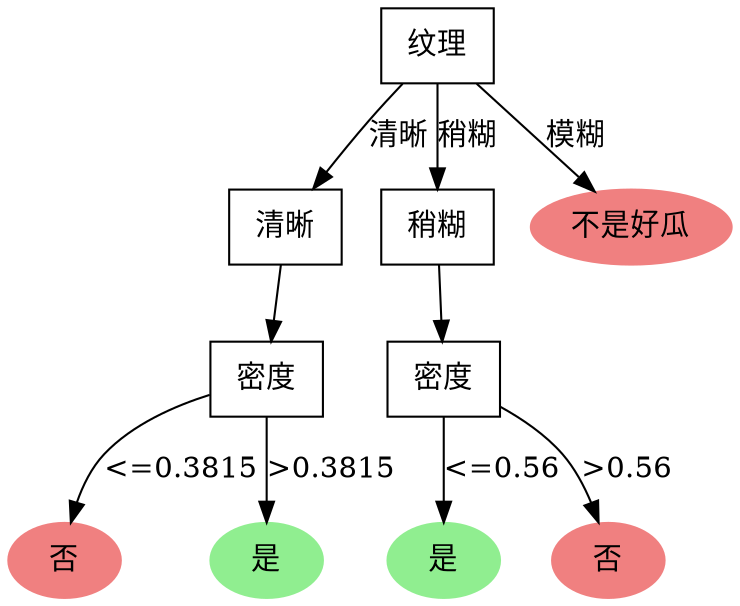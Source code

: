 digraph DecisionTree {
    node [shape=box];

    n0 [label="纹理"];
    n1 [label="清晰"];
    n2 [label="稍糊"];
    n3 [label="不是好瓜", shape=ellipse, style=filled, color=lightcoral];
    n4 [label="密度"];
    n5 [label="密度"];
    n6 [label="否", shape=ellipse, style=filled, color=lightcoral];
    n7 [label="是", shape=ellipse, style=filled, color=lightgreen];
    n8 [label="是", shape=ellipse, style=filled, color=lightgreen];
    n9 [label="否", shape=ellipse, style=filled, color=lightcoral];

    n0 -> n1 [label="清晰"];
    n0 -> n2 [label="稍糊"];
    n0 -> n3 [label="模糊"];
    n1 -> n4 [label=""];
    n2 -> n5 [label=""];
    n4 -> n6 [label="<=0.3815"];
    n4 -> n7 [label=">0.3815"];
    n5 -> n8 [label="<=0.56"];
    n5 -> n9 [label=">0.56"];
}
